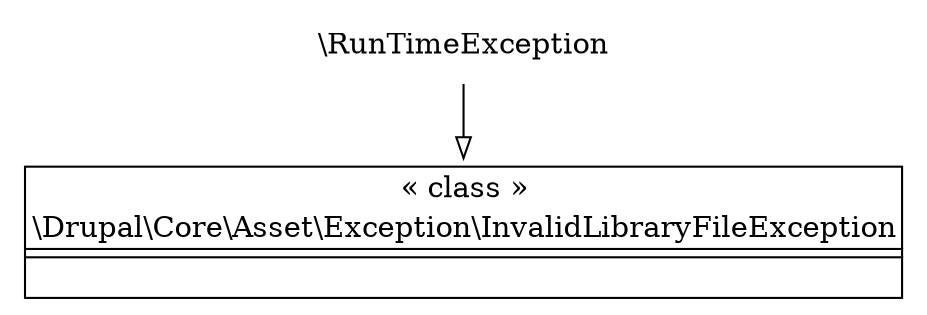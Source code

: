 digraph "Class Diagram" {
  node [shape=plaintext]
  "\\Drupal\\Core\\Asset\\Exception\\InvalidLibraryFileException" [
    label=<
<table border="1" cellpadding="2" cellspacing="0" cellborder="0">
<tr><td align="center">&laquo; class &raquo;</td></tr>
<tr><td align="center" title="class InvalidLibraryFileException">\\Drupal\\Core\\Asset\\Exception\\InvalidLibraryFileException</td></tr><hr />
<tr><td></td></tr>
<hr />
<tr><td>&nbsp;</td></tr>
</table>
  >
  ];
"\\RunTimeException" -> "\\Drupal\\Core\\Asset\\Exception\\InvalidLibraryFileException" [arrowhead="empty"];

}